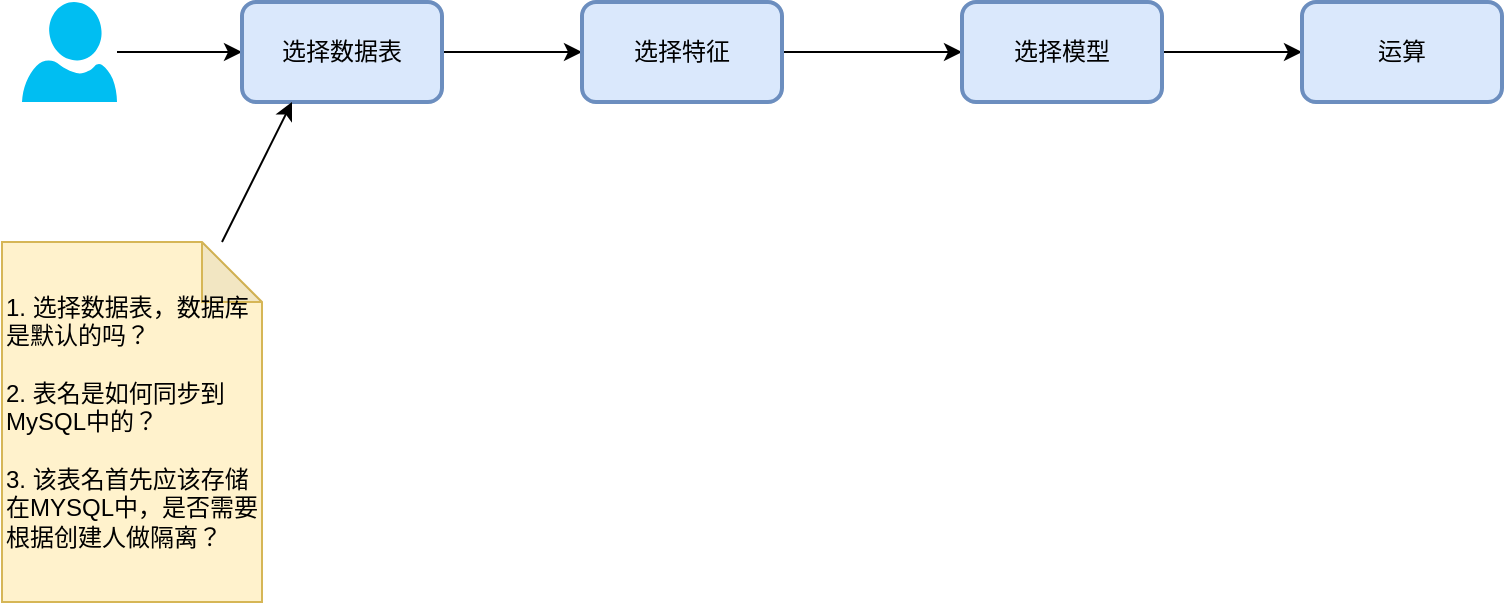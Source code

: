 <mxfile version="13.0.8" type="github">
  <diagram id="n0zqCbzWv7PBuQ0D99zU" name="第 1 页">
    <mxGraphModel dx="1412" dy="851" grid="1" gridSize="10" guides="1" tooltips="1" connect="1" arrows="1" fold="1" page="1" pageScale="1" pageWidth="827" pageHeight="1169" math="0" shadow="0">
      <root>
        <mxCell id="0" />
        <mxCell id="1" parent="0" />
        <mxCell id="TT5IRZ_qFk8nQn3z9Dtw-5" style="edgeStyle=none;rounded=0;orthogonalLoop=1;jettySize=auto;html=1;entryX=0;entryY=0.5;entryDx=0;entryDy=0;" edge="1" parent="1" source="TT5IRZ_qFk8nQn3z9Dtw-1" target="TT5IRZ_qFk8nQn3z9Dtw-2">
          <mxGeometry relative="1" as="geometry" />
        </mxCell>
        <mxCell id="TT5IRZ_qFk8nQn3z9Dtw-1" value="" style="verticalLabelPosition=bottom;html=1;verticalAlign=top;align=center;strokeColor=none;fillColor=#00BEF2;shape=mxgraph.azure.user;" vertex="1" parent="1">
          <mxGeometry x="30" y="120" width="47.5" height="50" as="geometry" />
        </mxCell>
        <mxCell id="TT5IRZ_qFk8nQn3z9Dtw-7" value="" style="edgeStyle=none;rounded=0;orthogonalLoop=1;jettySize=auto;html=1;" edge="1" parent="1" source="TT5IRZ_qFk8nQn3z9Dtw-2" target="TT5IRZ_qFk8nQn3z9Dtw-6">
          <mxGeometry relative="1" as="geometry" />
        </mxCell>
        <mxCell id="TT5IRZ_qFk8nQn3z9Dtw-2" value="选择数据表" style="rounded=1;whiteSpace=wrap;html=1;absoluteArcSize=1;arcSize=14;strokeWidth=2;fillColor=#dae8fc;strokeColor=#6c8ebf;" vertex="1" parent="1">
          <mxGeometry x="140" y="120" width="100" height="50" as="geometry" />
        </mxCell>
        <mxCell id="TT5IRZ_qFk8nQn3z9Dtw-9" value="" style="edgeStyle=none;rounded=0;orthogonalLoop=1;jettySize=auto;html=1;" edge="1" parent="1" source="TT5IRZ_qFk8nQn3z9Dtw-6" target="TT5IRZ_qFk8nQn3z9Dtw-8">
          <mxGeometry relative="1" as="geometry" />
        </mxCell>
        <mxCell id="TT5IRZ_qFk8nQn3z9Dtw-6" value="选择特征" style="rounded=1;whiteSpace=wrap;html=1;absoluteArcSize=1;arcSize=14;strokeWidth=2;fillColor=#dae8fc;strokeColor=#6c8ebf;" vertex="1" parent="1">
          <mxGeometry x="310" y="120" width="100" height="50" as="geometry" />
        </mxCell>
        <mxCell id="TT5IRZ_qFk8nQn3z9Dtw-11" value="" style="edgeStyle=none;rounded=0;orthogonalLoop=1;jettySize=auto;html=1;" edge="1" parent="1" source="TT5IRZ_qFk8nQn3z9Dtw-8" target="TT5IRZ_qFk8nQn3z9Dtw-10">
          <mxGeometry relative="1" as="geometry" />
        </mxCell>
        <mxCell id="TT5IRZ_qFk8nQn3z9Dtw-8" value="选择模型" style="rounded=1;whiteSpace=wrap;html=1;absoluteArcSize=1;arcSize=14;strokeWidth=2;fillColor=#dae8fc;strokeColor=#6c8ebf;" vertex="1" parent="1">
          <mxGeometry x="500" y="120" width="100" height="50" as="geometry" />
        </mxCell>
        <mxCell id="TT5IRZ_qFk8nQn3z9Dtw-10" value="运算" style="rounded=1;whiteSpace=wrap;html=1;absoluteArcSize=1;arcSize=14;strokeWidth=2;fillColor=#dae8fc;strokeColor=#6c8ebf;" vertex="1" parent="1">
          <mxGeometry x="670" y="120" width="100" height="50" as="geometry" />
        </mxCell>
        <mxCell id="TT5IRZ_qFk8nQn3z9Dtw-4" style="rounded=0;orthogonalLoop=1;jettySize=auto;html=1;entryX=0.25;entryY=1;entryDx=0;entryDy=0;" edge="1" parent="1" source="TT5IRZ_qFk8nQn3z9Dtw-3" target="TT5IRZ_qFk8nQn3z9Dtw-2">
          <mxGeometry relative="1" as="geometry" />
        </mxCell>
        <mxCell id="TT5IRZ_qFk8nQn3z9Dtw-3" value="1. 选择数据表，数据库是默认的吗？&lt;br&gt;&lt;br&gt;2. 表名是如何同步到MySQL中的？&amp;nbsp;&lt;br&gt;&lt;br&gt;3. 该表名首先应该存储在MYSQL中，是否需要根据创建人做隔离？" style="shape=note;whiteSpace=wrap;html=1;backgroundOutline=1;darkOpacity=0.05;fillColor=#fff2cc;strokeColor=#d6b656;align=left;verticalAlign=middle;" vertex="1" parent="1">
          <mxGeometry x="20" y="240" width="130" height="180" as="geometry" />
        </mxCell>
      </root>
    </mxGraphModel>
  </diagram>
</mxfile>
